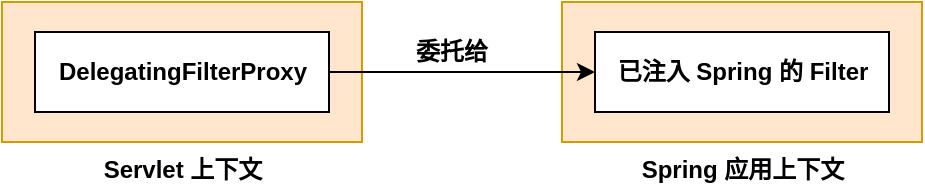 <mxfile version="15.8.6" type="device"><diagram id="I2nrE8n2WdrftIY1XfoU" name="Page-1"><mxGraphModel dx="1609" dy="1643" grid="0" gridSize="10" guides="1" tooltips="1" connect="1" arrows="1" fold="1" page="1" pageScale="1" pageWidth="827" pageHeight="1169" math="0" shadow="0"><root><mxCell id="0"/><mxCell id="1" parent="0"/><mxCell id="POisCnxtGOCfTaPdfYGu-9" value="&lt;b&gt;Servlet 上下文&lt;/b&gt;" style="verticalLabelPosition=bottom;verticalAlign=top;html=1;shape=mxgraph.basic.rect;fillColor2=none;strokeWidth=1;size=30;indent=0;fillColor=#ffe6cc;strokeColor=#d79b00;" vertex="1" parent="1"><mxGeometry x="-710" y="-550" width="180" height="70" as="geometry"/></mxCell><mxCell id="POisCnxtGOCfTaPdfYGu-17" value="&lt;b&gt;DelegatingFilterProxy&lt;/b&gt;" style="rounded=0;whiteSpace=wrap;html=1;sketch=0;strokeWidth=1;" vertex="1" parent="1"><mxGeometry x="-693.5" y="-535" width="147" height="40" as="geometry"/></mxCell><mxCell id="POisCnxtGOCfTaPdfYGu-18" value="&lt;b&gt;Spring 应用上下文&lt;/b&gt;" style="verticalLabelPosition=bottom;verticalAlign=top;html=1;shape=mxgraph.basic.rect;fillColor2=none;strokeWidth=1;size=30;indent=0;fillColor=#ffe6cc;strokeColor=#d79b00;" vertex="1" parent="1"><mxGeometry x="-430" y="-550" width="180" height="70" as="geometry"/></mxCell><mxCell id="POisCnxtGOCfTaPdfYGu-19" value="&lt;b&gt;已注入 Spring 的 Filter&lt;/b&gt;" style="rounded=0;whiteSpace=wrap;html=1;sketch=0;strokeWidth=1;" vertex="1" parent="1"><mxGeometry x="-413.5" y="-535" width="147" height="40" as="geometry"/></mxCell><mxCell id="POisCnxtGOCfTaPdfYGu-21" value="" style="endArrow=classic;html=1;rounded=0;exitX=1;exitY=0.5;exitDx=0;exitDy=0;" edge="1" parent="1" source="POisCnxtGOCfTaPdfYGu-17" target="POisCnxtGOCfTaPdfYGu-19"><mxGeometry width="50" height="50" relative="1" as="geometry"><mxPoint x="-430" y="-610" as="sourcePoint"/><mxPoint x="-380" y="-660" as="targetPoint"/></mxGeometry></mxCell><mxCell id="POisCnxtGOCfTaPdfYGu-22" value="&lt;b&gt;委托给&lt;/b&gt;" style="text;html=1;strokeColor=none;fillColor=none;align=center;verticalAlign=middle;whiteSpace=wrap;rounded=0;sketch=0;" vertex="1" parent="1"><mxGeometry x="-530" y="-540" width="90" height="30" as="geometry"/></mxCell></root></mxGraphModel></diagram></mxfile>